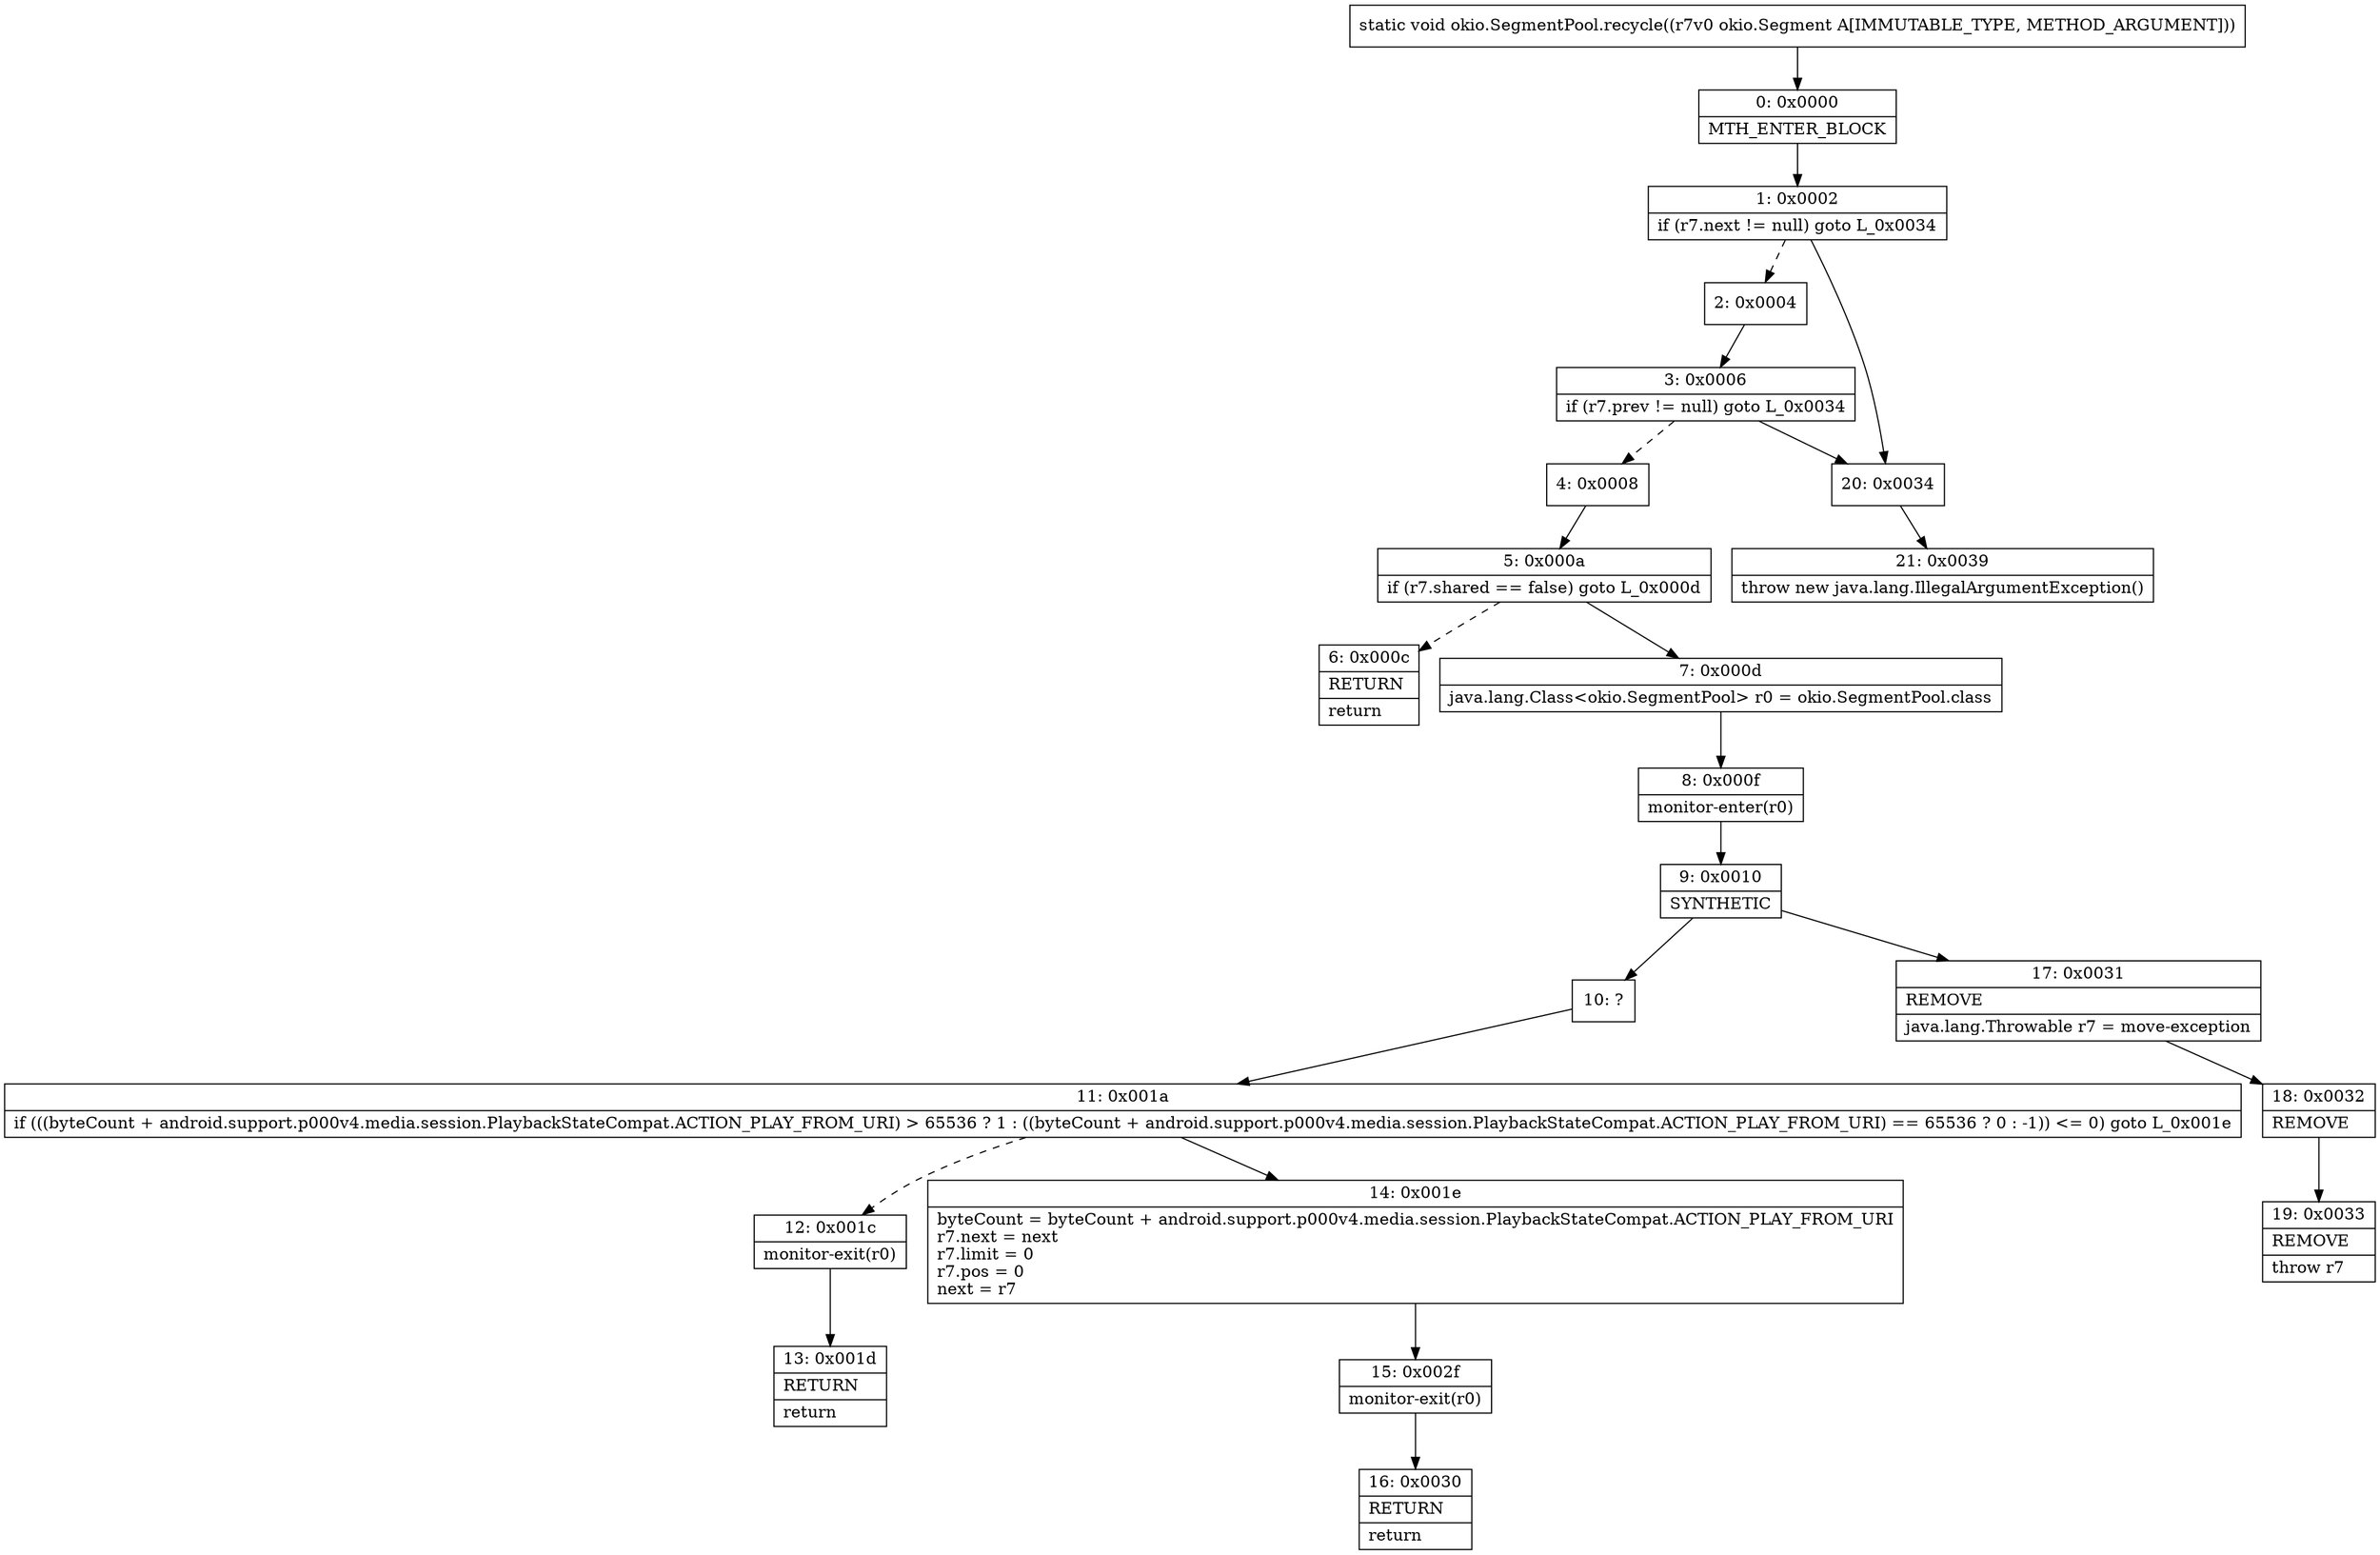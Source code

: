 digraph "CFG forokio.SegmentPool.recycle(Lokio\/Segment;)V" {
Node_0 [shape=record,label="{0\:\ 0x0000|MTH_ENTER_BLOCK\l}"];
Node_1 [shape=record,label="{1\:\ 0x0002|if (r7.next != null) goto L_0x0034\l}"];
Node_2 [shape=record,label="{2\:\ 0x0004}"];
Node_3 [shape=record,label="{3\:\ 0x0006|if (r7.prev != null) goto L_0x0034\l}"];
Node_4 [shape=record,label="{4\:\ 0x0008}"];
Node_5 [shape=record,label="{5\:\ 0x000a|if (r7.shared == false) goto L_0x000d\l}"];
Node_6 [shape=record,label="{6\:\ 0x000c|RETURN\l|return\l}"];
Node_7 [shape=record,label="{7\:\ 0x000d|java.lang.Class\<okio.SegmentPool\> r0 = okio.SegmentPool.class\l}"];
Node_8 [shape=record,label="{8\:\ 0x000f|monitor\-enter(r0)\l}"];
Node_9 [shape=record,label="{9\:\ 0x0010|SYNTHETIC\l}"];
Node_10 [shape=record,label="{10\:\ ?}"];
Node_11 [shape=record,label="{11\:\ 0x001a|if (((byteCount + android.support.p000v4.media.session.PlaybackStateCompat.ACTION_PLAY_FROM_URI) \> 65536 ? 1 : ((byteCount + android.support.p000v4.media.session.PlaybackStateCompat.ACTION_PLAY_FROM_URI) == 65536 ? 0 : \-1)) \<= 0) goto L_0x001e\l}"];
Node_12 [shape=record,label="{12\:\ 0x001c|monitor\-exit(r0)\l}"];
Node_13 [shape=record,label="{13\:\ 0x001d|RETURN\l|return\l}"];
Node_14 [shape=record,label="{14\:\ 0x001e|byteCount = byteCount + android.support.p000v4.media.session.PlaybackStateCompat.ACTION_PLAY_FROM_URI\lr7.next = next\lr7.limit = 0\lr7.pos = 0\lnext = r7\l}"];
Node_15 [shape=record,label="{15\:\ 0x002f|monitor\-exit(r0)\l}"];
Node_16 [shape=record,label="{16\:\ 0x0030|RETURN\l|return\l}"];
Node_17 [shape=record,label="{17\:\ 0x0031|REMOVE\l|java.lang.Throwable r7 = move\-exception\l}"];
Node_18 [shape=record,label="{18\:\ 0x0032|REMOVE\l}"];
Node_19 [shape=record,label="{19\:\ 0x0033|REMOVE\l|throw r7\l}"];
Node_20 [shape=record,label="{20\:\ 0x0034}"];
Node_21 [shape=record,label="{21\:\ 0x0039|throw new java.lang.IllegalArgumentException()\l}"];
MethodNode[shape=record,label="{static void okio.SegmentPool.recycle((r7v0 okio.Segment A[IMMUTABLE_TYPE, METHOD_ARGUMENT])) }"];
MethodNode -> Node_0;
Node_0 -> Node_1;
Node_1 -> Node_2[style=dashed];
Node_1 -> Node_20;
Node_2 -> Node_3;
Node_3 -> Node_4[style=dashed];
Node_3 -> Node_20;
Node_4 -> Node_5;
Node_5 -> Node_6[style=dashed];
Node_5 -> Node_7;
Node_7 -> Node_8;
Node_8 -> Node_9;
Node_9 -> Node_10;
Node_9 -> Node_17;
Node_10 -> Node_11;
Node_11 -> Node_12[style=dashed];
Node_11 -> Node_14;
Node_12 -> Node_13;
Node_14 -> Node_15;
Node_15 -> Node_16;
Node_17 -> Node_18;
Node_18 -> Node_19;
Node_20 -> Node_21;
}

